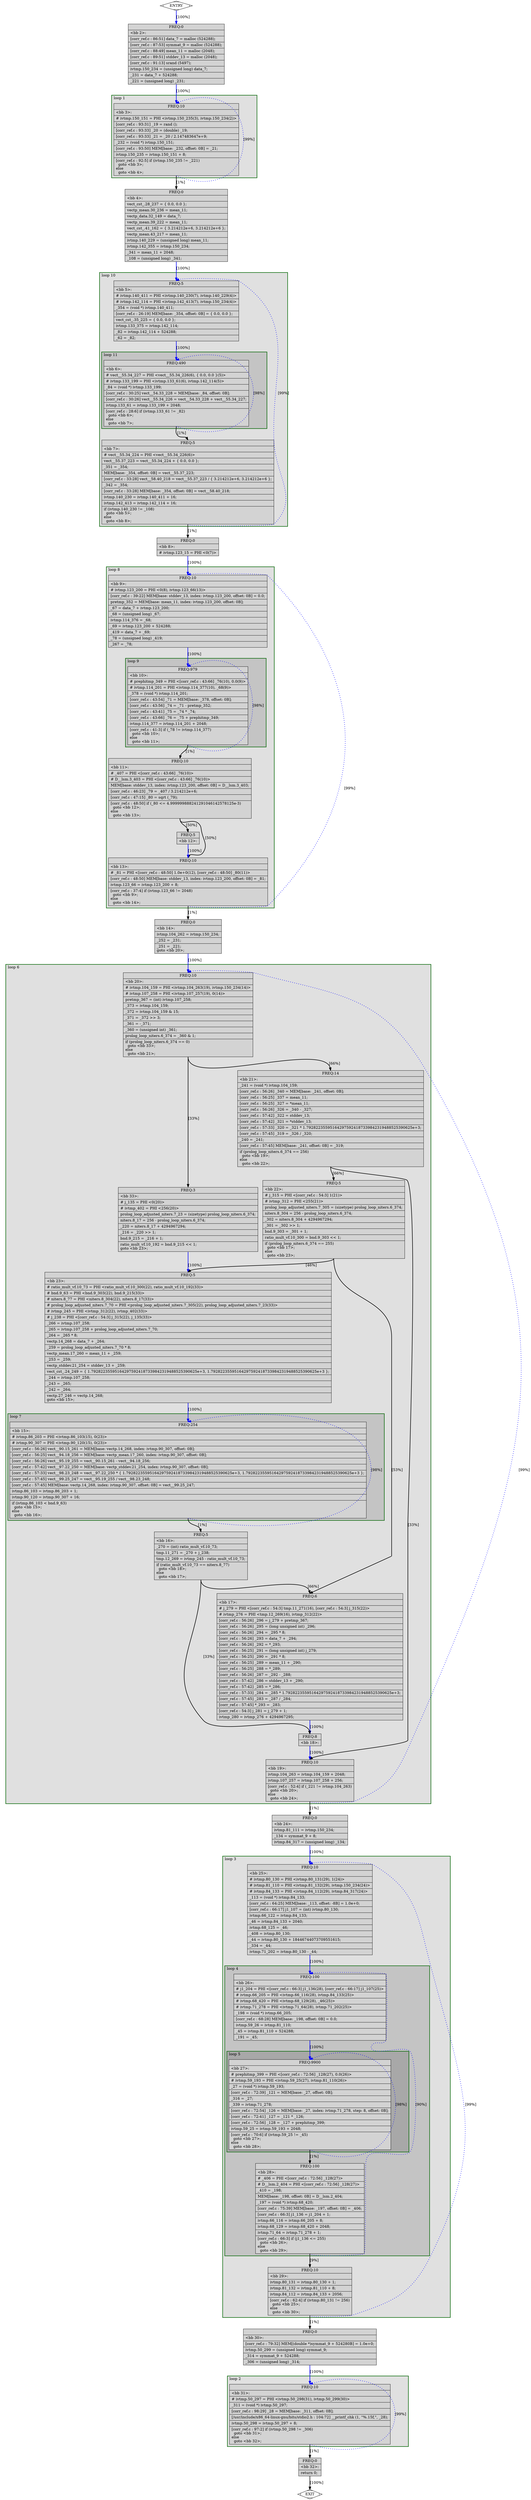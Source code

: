 digraph "./corr_ref.ltrans0.127t.dom2" {
overlap=false;
subgraph "main" {
	color="black";
	label="main";
	subgraph cluster_0_2 {
	style="filled";
	color="darkgreen";
	fillcolor="grey88";
	label="loop 2";
	labeljust=l;
	penwidth=2;
	fn_0_basic_block_31 [shape=record,style=filled,fillcolor=lightgrey,label="{ FREQ:10 |\<bb\ 31\>:\l\
|#\ ivtmp.50_297\ =\ PHI\ \<ivtmp.50_298(31),\ ivtmp.50_299(30)\>\l\
|_311\ =\ (void\ *)\ ivtmp.50_297;\l\
|[corr_ref.c\ :\ 98:29]\ _28\ =\ MEM[base:\ _311,\ offset:\ 0B];\l\
|[/usr/include/x86_64-linux-gnu/bits/stdio2.h\ :\ 104:72]\ __printf_chk\ (1,\ \"%.15f,\",\ _28);\l\
|ivtmp.50_298\ =\ ivtmp.50_297\ +\ 8;\l\
|[corr_ref.c\ :\ 97:2]\ if\ (ivtmp.50_298\ !=\ _306)\l\
\ \ goto\ \<bb\ 31\>;\l\
else\l\
\ \ goto\ \<bb\ 32\>;\l\
}"];

	}
	subgraph cluster_0_3 {
	style="filled";
	color="darkgreen";
	fillcolor="grey88";
	label="loop 3";
	labeljust=l;
	penwidth=2;
	subgraph cluster_0_4 {
	style="filled";
	color="darkgreen";
	fillcolor="grey77";
	label="loop 4";
	labeljust=l;
	penwidth=2;
	subgraph cluster_0_5 {
	style="filled";
	color="darkgreen";
	fillcolor="grey66";
	label="loop 5";
	labeljust=l;
	penwidth=2;
	fn_0_basic_block_27 [shape=record,style=filled,fillcolor=lightgrey,label="{ FREQ:9900 |\<bb\ 27\>:\l\
|#\ prephitmp_399\ =\ PHI\ \<[corr_ref.c\ :\ 72:56]\ _128(27),\ 0.0(26)\>\l\
|#\ ivtmp.59_193\ =\ PHI\ \<ivtmp.59_25(27),\ ivtmp.81_110(26)\>\l\
|_27\ =\ (void\ *)\ ivtmp.59_193;\l\
|[corr_ref.c\ :\ 72:39]\ _121\ =\ MEM[base:\ _27,\ offset:\ 0B];\l\
|_316\ =\ _27;\l\
|_339\ =\ ivtmp.71_278;\l\
|[corr_ref.c\ :\ 72:54]\ _126\ =\ MEM[base:\ _27,\ index:\ ivtmp.71_278,\ step:\ 8,\ offset:\ 0B];\l\
|[corr_ref.c\ :\ 72:41]\ _127\ =\ _121\ *\ _126;\l\
|[corr_ref.c\ :\ 72:56]\ _128\ =\ _127\ +\ prephitmp_399;\l\
|ivtmp.59_25\ =\ ivtmp.59_193\ +\ 2048;\l\
|[corr_ref.c\ :\ 70:6]\ if\ (ivtmp.59_25\ !=\ _45)\l\
\ \ goto\ \<bb\ 27\>;\l\
else\l\
\ \ goto\ \<bb\ 28\>;\l\
}"];

	}
	fn_0_basic_block_26 [shape=record,style=filled,fillcolor=lightgrey,label="{ FREQ:100 |\<bb\ 26\>:\l\
|#\ j1_204\ =\ PHI\ \<[corr_ref.c\ :\ 66:3]\ j1_136(28),\ [corr_ref.c\ :\ 66:17]\ j1_107(25)\>\l\
|#\ ivtmp.66_205\ =\ PHI\ \<ivtmp.66_116(28),\ ivtmp.84_133(25)\>\l\
|#\ ivtmp.68_420\ =\ PHI\ \<ivtmp.68_129(28),\ _46(25)\>\l\
|#\ ivtmp.71_278\ =\ PHI\ \<ivtmp.71_64(28),\ ivtmp.71_202(25)\>\l\
|_198\ =\ (void\ *)\ ivtmp.66_205;\l\
|[corr_ref.c\ :\ 68:28]\ MEM[base:\ _198,\ offset:\ 0B]\ =\ 0.0;\l\
|ivtmp.59_26\ =\ ivtmp.81_110;\l\
|_45\ =\ ivtmp.81_110\ +\ 524288;\l\
|_191\ =\ _45;\l\
}"];

	fn_0_basic_block_28 [shape=record,style=filled,fillcolor=lightgrey,label="{ FREQ:100 |\<bb\ 28\>:\l\
|#\ _406\ =\ PHI\ \<[corr_ref.c\ :\ 72:56]\ _128(27)\>\l\
|#\ D__lsm.2_404\ =\ PHI\ \<[corr_ref.c\ :\ 72:56]\ _128(27)\>\l\
|_410\ =\ _198;\l\
|MEM[base:\ _198,\ offset:\ 0B]\ =\ D__lsm.2_404;\l\
|_197\ =\ (void\ *)\ ivtmp.68_420;\l\
|[corr_ref.c\ :\ 75:39]\ MEM[base:\ _197,\ offset:\ 0B]\ =\ _406;\l\
|[corr_ref.c\ :\ 66:3]\ j1_136\ =\ j1_204\ +\ 1;\l\
|ivtmp.66_116\ =\ ivtmp.66_205\ +\ 8;\l\
|ivtmp.68_129\ =\ ivtmp.68_420\ +\ 2048;\l\
|ivtmp.71_64\ =\ ivtmp.71_278\ +\ 1;\l\
|[corr_ref.c\ :\ 66:3]\ if\ (j1_136\ \<=\ 255)\l\
\ \ goto\ \<bb\ 26\>;\l\
else\l\
\ \ goto\ \<bb\ 29\>;\l\
}"];

	}
	fn_0_basic_block_25 [shape=record,style=filled,fillcolor=lightgrey,label="{ FREQ:10 |\<bb\ 25\>:\l\
|#\ ivtmp.80_130\ =\ PHI\ \<ivtmp.80_131(29),\ 1(24)\>\l\
|#\ ivtmp.81_110\ =\ PHI\ \<ivtmp.81_132(29),\ ivtmp.150_234(24)\>\l\
|#\ ivtmp.84_133\ =\ PHI\ \<ivtmp.84_112(29),\ ivtmp.84_317(24)\>\l\
|_113\ =\ (void\ *)\ ivtmp.84_133;\l\
|[corr_ref.c\ :\ 64:25]\ MEM[base:\ _113,\ offset:\ -8B]\ =\ 1.0e+0;\l\
|[corr_ref.c\ :\ 66:17]\ j1_107\ =\ (int)\ ivtmp.80_130;\l\
|ivtmp.66_122\ =\ ivtmp.84_133;\l\
|_46\ =\ ivtmp.84_133\ +\ 2040;\l\
|ivtmp.68_125\ =\ _46;\l\
|_408\ =\ ivtmp.80_130;\l\
|_44\ =\ ivtmp.80_130\ +\ 18446744073709551615;\l\
|_334\ =\ _44;\l\
|ivtmp.71_202\ =\ ivtmp.80_130\ -\ _44;\l\
}"];

	fn_0_basic_block_29 [shape=record,style=filled,fillcolor=lightgrey,label="{ FREQ:10 |\<bb\ 29\>:\l\
|ivtmp.80_131\ =\ ivtmp.80_130\ +\ 1;\l\
|ivtmp.81_132\ =\ ivtmp.81_110\ +\ 8;\l\
|ivtmp.84_112\ =\ ivtmp.84_133\ +\ 2056;\l\
|[corr_ref.c\ :\ 62:4]\ if\ (ivtmp.80_131\ !=\ 256)\l\
\ \ goto\ \<bb\ 25\>;\l\
else\l\
\ \ goto\ \<bb\ 30\>;\l\
}"];

	}
	subgraph cluster_0_6 {
	style="filled";
	color="darkgreen";
	fillcolor="grey88";
	label="loop 6";
	labeljust=l;
	penwidth=2;
	subgraph cluster_0_7 {
	style="filled";
	color="darkgreen";
	fillcolor="grey77";
	label="loop 7";
	labeljust=l;
	penwidth=2;
	fn_0_basic_block_15 [shape=record,style=filled,fillcolor=lightgrey,label="{ FREQ:254 |\<bb\ 15\>:\l\
|#\ ivtmp.86_203\ =\ PHI\ \<ivtmp.86_103(15),\ 0(23)\>\l\
|#\ ivtmp.90_307\ =\ PHI\ \<ivtmp.90_120(15),\ 0(23)\>\l\
|[corr_ref.c\ :\ 56:26]\ vect__90.15_261\ =\ MEM[base:\ vectp.14_268,\ index:\ ivtmp.90_307,\ offset:\ 0B];\l\
|[corr_ref.c\ :\ 56:25]\ vect__94.18_256\ =\ MEM[base:\ vectp_mean.17_260,\ index:\ ivtmp.90_307,\ offset:\ 0B];\l\
|[corr_ref.c\ :\ 56:26]\ vect__95.19_255\ =\ vect__90.15_261\ -\ vect__94.18_256;\l\
|[corr_ref.c\ :\ 57:42]\ vect__97.22_250\ =\ MEM[base:\ vectp_stddev.21_254,\ index:\ ivtmp.90_307,\ offset:\ 0B];\l\
|[corr_ref.c\ :\ 57:33]\ vect__98.23_248\ =\ vect__97.22_250\ *\ \{\ 1.792822355951642975924187339842319488525390625e+3,\ 1.792822355951642975924187339842319488525390625e+3\ \};\l\
|[corr_ref.c\ :\ 57:45]\ vect__99.25_247\ =\ vect__95.19_255\ /\ vect__98.23_248;\l\
|[corr_ref.c\ :\ 57:45]\ MEM[base:\ vectp.14_268,\ index:\ ivtmp.90_307,\ offset:\ 0B]\ =\ vect__99.25_247;\l\
|ivtmp.86_103\ =\ ivtmp.86_203\ +\ 1;\l\
|ivtmp.90_120\ =\ ivtmp.90_307\ +\ 16;\l\
|if\ (ivtmp.86_103\ \<\ bnd.9_63)\l\
\ \ goto\ \<bb\ 15\>;\l\
else\l\
\ \ goto\ \<bb\ 16\>;\l\
}"];

	}
	fn_0_basic_block_20 [shape=record,style=filled,fillcolor=lightgrey,label="{ FREQ:10 |\<bb\ 20\>:\l\
|#\ ivtmp.104_159\ =\ PHI\ \<ivtmp.104_263(19),\ ivtmp.150_234(14)\>\l\
|#\ ivtmp.107_258\ =\ PHI\ \<ivtmp.107_257(19),\ 0(14)\>\l\
|pretmp_367\ =\ (int)\ ivtmp.107_258;\l\
|_373\ =\ ivtmp.104_159;\l\
|_372\ =\ ivtmp.104_159\ &\ 15;\l\
|_371\ =\ _372\ \>\>\ 3;\l\
|_361\ =\ -_371;\l\
|_360\ =\ (unsigned\ int)\ _361;\l\
|prolog_loop_niters.6_374\ =\ _360\ &\ 1;\l\
|if\ (prolog_loop_niters.6_374\ ==\ 0)\l\
\ \ goto\ \<bb\ 33\>;\l\
else\l\
\ \ goto\ \<bb\ 21\>;\l\
}"];

	fn_0_basic_block_21 [shape=record,style=filled,fillcolor=lightgrey,label="{ FREQ:14 |\<bb\ 21\>:\l\
|_241\ =\ (void\ *)\ ivtmp.104_159;\l\
|[corr_ref.c\ :\ 56:26]\ _340\ =\ MEM[base:\ _241,\ offset:\ 0B];\l\
|[corr_ref.c\ :\ 56:25]\ _337\ =\ mean_11;\l\
|[corr_ref.c\ :\ 56:25]\ _327\ =\ *mean_11;\l\
|[corr_ref.c\ :\ 56:26]\ _326\ =\ _340\ -\ _327;\l\
|[corr_ref.c\ :\ 57:42]\ _322\ =\ stddev_13;\l\
|[corr_ref.c\ :\ 57:42]\ _321\ =\ *stddev_13;\l\
|[corr_ref.c\ :\ 57:33]\ _320\ =\ _321\ *\ 1.792822355951642975924187339842319488525390625e+3;\l\
|[corr_ref.c\ :\ 57:45]\ _319\ =\ _326\ /\ _320;\l\
|_240\ =\ _241;\l\
|[corr_ref.c\ :\ 57:45]\ MEM[base:\ _241,\ offset:\ 0B]\ =\ _319;\l\
|if\ (prolog_loop_niters.6_374\ ==\ 256)\l\
\ \ goto\ \<bb\ 19\>;\l\
else\l\
\ \ goto\ \<bb\ 22\>;\l\
}"];

	fn_0_basic_block_33 [shape=record,style=filled,fillcolor=lightgrey,label="{ FREQ:3 |\<bb\ 33\>:\l\
|#\ j_135\ =\ PHI\ \<0(20)\>\l\
|#\ ivtmp_402\ =\ PHI\ \<256(20)\>\l\
|prolog_loop_adjusted_niters.7_23\ =\ (sizetype)\ prolog_loop_niters.6_374;\l\
|niters.8_17\ =\ 256\ -\ prolog_loop_niters.6_374;\l\
|_220\ =\ niters.8_17\ +\ 4294967294;\l\
|_216\ =\ _220\ \>\>\ 1;\l\
|bnd.9_215\ =\ _216\ +\ 1;\l\
|ratio_mult_vf.10_192\ =\ bnd.9_215\ \<\<\ 1;\l\
goto\ \<bb\ 23\>;\l\
}"];

	fn_0_basic_block_22 [shape=record,style=filled,fillcolor=lightgrey,label="{ FREQ:5 |\<bb\ 22\>:\l\
|#\ j_315\ =\ PHI\ \<[corr_ref.c\ :\ 54:3]\ 1(21)\>\l\
|#\ ivtmp_312\ =\ PHI\ \<255(21)\>\l\
|prolog_loop_adjusted_niters.7_305\ =\ (sizetype)\ prolog_loop_niters.6_374;\l\
|niters.8_304\ =\ 256\ -\ prolog_loop_niters.6_374;\l\
|_302\ =\ niters.8_304\ +\ 4294967294;\l\
|_301\ =\ _302\ \>\>\ 1;\l\
|bnd.9_303\ =\ _301\ +\ 1;\l\
|ratio_mult_vf.10_300\ =\ bnd.9_303\ \<\<\ 1;\l\
|if\ (prolog_loop_niters.6_374\ ==\ 255)\l\
\ \ goto\ \<bb\ 17\>;\l\
else\l\
\ \ goto\ \<bb\ 23\>;\l\
}"];

	fn_0_basic_block_19 [shape=record,style=filled,fillcolor=lightgrey,label="{ FREQ:10 |\<bb\ 19\>:\l\
|ivtmp.104_263\ =\ ivtmp.104_159\ +\ 2048;\l\
|ivtmp.107_257\ =\ ivtmp.107_258\ +\ 256;\l\
|[corr_ref.c\ :\ 52:4]\ if\ (_221\ !=\ ivtmp.104_263)\l\
\ \ goto\ \<bb\ 20\>;\l\
else\l\
\ \ goto\ \<bb\ 24\>;\l\
}"];

	fn_0_basic_block_23 [shape=record,style=filled,fillcolor=lightgrey,label="{ FREQ:5 |\<bb\ 23\>:\l\
|#\ ratio_mult_vf.10_73\ =\ PHI\ \<ratio_mult_vf.10_300(22),\ ratio_mult_vf.10_192(33)\>\l\
|#\ bnd.9_63\ =\ PHI\ \<bnd.9_303(22),\ bnd.9_215(33)\>\l\
|#\ niters.8_77\ =\ PHI\ \<niters.8_304(22),\ niters.8_17(33)\>\l\
|#\ prolog_loop_adjusted_niters.7_70\ =\ PHI\ \<prolog_loop_adjusted_niters.7_305(22),\ prolog_loop_adjusted_niters.7_23(33)\>\l\
|#\ ivtmp_245\ =\ PHI\ \<ivtmp_312(22),\ ivtmp_402(33)\>\l\
|#\ j_238\ =\ PHI\ \<[corr_ref.c\ :\ 54:3]\ j_315(22),\ j_135(33)\>\l\
|_266\ =\ ivtmp.107_258;\l\
|_265\ =\ ivtmp.107_258\ +\ prolog_loop_adjusted_niters.7_70;\l\
|_264\ =\ _265\ *\ 8;\l\
|vectp.14_268\ =\ data_7\ +\ _264;\l\
|_259\ =\ prolog_loop_adjusted_niters.7_70\ *\ 8;\l\
|vectp_mean.17_260\ =\ mean_11\ +\ _259;\l\
|_253\ =\ _259;\l\
|vectp_stddev.21_254\ =\ stddev_13\ +\ _259;\l\
|vect_cst_.24_249\ =\ \{\ 1.792822355951642975924187339842319488525390625e+3,\ 1.792822355951642975924187339842319488525390625e+3\ \};\l\
|_244\ =\ ivtmp.107_258;\l\
|_243\ =\ _265;\l\
|_242\ =\ _264;\l\
|vectp.27_246\ =\ vectp.14_268;\l\
goto\ \<bb\ 15\>;\l\
}"];

	fn_0_basic_block_17 [shape=record,style=filled,fillcolor=lightgrey,label="{ FREQ:6 |\<bb\ 17\>:\l\
|#\ j_279\ =\ PHI\ \<[corr_ref.c\ :\ 54:3]\ tmp.11_271(16),\ [corr_ref.c\ :\ 54:3]\ j_315(22)\>\l\
|#\ ivtmp_276\ =\ PHI\ \<tmp.12_269(16),\ ivtmp_312(22)\>\l\
|[corr_ref.c\ :\ 56:26]\ _296\ =\ j_279\ +\ pretmp_367;\l\
|[corr_ref.c\ :\ 56:26]\ _295\ =\ (long\ unsigned\ int)\ _296;\l\
|[corr_ref.c\ :\ 56:26]\ _294\ =\ _295\ *\ 8;\l\
|[corr_ref.c\ :\ 56:26]\ _293\ =\ data_7\ +\ _294;\l\
|[corr_ref.c\ :\ 56:26]\ _292\ =\ *_293;\l\
|[corr_ref.c\ :\ 56:25]\ _291\ =\ (long\ unsigned\ int)\ j_279;\l\
|[corr_ref.c\ :\ 56:25]\ _290\ =\ _291\ *\ 8;\l\
|[corr_ref.c\ :\ 56:25]\ _289\ =\ mean_11\ +\ _290;\l\
|[corr_ref.c\ :\ 56:25]\ _288\ =\ *_289;\l\
|[corr_ref.c\ :\ 56:26]\ _287\ =\ _292\ -\ _288;\l\
|[corr_ref.c\ :\ 57:42]\ _286\ =\ stddev_13\ +\ _290;\l\
|[corr_ref.c\ :\ 57:42]\ _285\ =\ *_286;\l\
|[corr_ref.c\ :\ 57:33]\ _284\ =\ _285\ *\ 1.792822355951642975924187339842319488525390625e+3;\l\
|[corr_ref.c\ :\ 57:45]\ _283\ =\ _287\ /\ _284;\l\
|[corr_ref.c\ :\ 57:45]\ *_293\ =\ _283;\l\
|[corr_ref.c\ :\ 54:3]\ j_281\ =\ j_279\ +\ 1;\l\
|ivtmp_280\ =\ ivtmp_276\ +\ 4294967295;\l\
}"];

	fn_0_basic_block_18 [shape=record,style=filled,fillcolor=lightgrey,label="{ FREQ:8 |\<bb\ 18\>:\l\
}"];

	fn_0_basic_block_16 [shape=record,style=filled,fillcolor=lightgrey,label="{ FREQ:5 |\<bb\ 16\>:\l\
|_270\ =\ (int)\ ratio_mult_vf.10_73;\l\
|tmp.11_271\ =\ _270\ +\ j_238;\l\
|tmp.12_269\ =\ ivtmp_245\ -\ ratio_mult_vf.10_73;\l\
|if\ (ratio_mult_vf.10_73\ ==\ niters.8_77)\l\
\ \ goto\ \<bb\ 18\>;\l\
else\l\
\ \ goto\ \<bb\ 17\>;\l\
}"];

	}
	subgraph cluster_0_8 {
	style="filled";
	color="darkgreen";
	fillcolor="grey88";
	label="loop 8";
	labeljust=l;
	penwidth=2;
	subgraph cluster_0_9 {
	style="filled";
	color="darkgreen";
	fillcolor="grey77";
	label="loop 9";
	labeljust=l;
	penwidth=2;
	fn_0_basic_block_10 [shape=record,style=filled,fillcolor=lightgrey,label="{ FREQ:979 |\<bb\ 10\>:\l\
|#\ prephitmp_349\ =\ PHI\ \<[corr_ref.c\ :\ 43:66]\ _76(10),\ 0.0(9)\>\l\
|#\ ivtmp.114_201\ =\ PHI\ \<ivtmp.114_377(10),\ _68(9)\>\l\
|_378\ =\ (void\ *)\ ivtmp.114_201;\l\
|[corr_ref.c\ :\ 43:54]\ _71\ =\ MEM[base:\ _378,\ offset:\ 0B];\l\
|[corr_ref.c\ :\ 43:56]\ _74\ =\ _71\ -\ pretmp_352;\l\
|[corr_ref.c\ :\ 43:41]\ _75\ =\ _74\ *\ _74;\l\
|[corr_ref.c\ :\ 43:66]\ _76\ =\ _75\ +\ prephitmp_349;\l\
|ivtmp.114_377\ =\ ivtmp.114_201\ +\ 2048;\l\
|[corr_ref.c\ :\ 41:3]\ if\ (_78\ !=\ ivtmp.114_377)\l\
\ \ goto\ \<bb\ 10\>;\l\
else\l\
\ \ goto\ \<bb\ 11\>;\l\
}"];

	}
	fn_0_basic_block_9 [shape=record,style=filled,fillcolor=lightgrey,label="{ FREQ:10 |\<bb\ 9\>:\l\
|#\ ivtmp.123_200\ =\ PHI\ \<0(8),\ ivtmp.123_66(13)\>\l\
|[corr_ref.c\ :\ 39:22]\ MEM[base:\ stddev_13,\ index:\ ivtmp.123_200,\ offset:\ 0B]\ =\ 0.0;\l\
|pretmp_352\ =\ MEM[base:\ mean_11,\ index:\ ivtmp.123_200,\ offset:\ 0B];\l\
|_67\ =\ data_7\ +\ ivtmp.123_200;\l\
|_68\ =\ (unsigned\ long)\ _67;\l\
|ivtmp.114_376\ =\ _68;\l\
|_69\ =\ ivtmp.123_200\ +\ 524288;\l\
|_419\ =\ data_7\ +\ _69;\l\
|_78\ =\ (unsigned\ long)\ _419;\l\
|_267\ =\ _78;\l\
}"];

	fn_0_basic_block_11 [shape=record,style=filled,fillcolor=lightgrey,label="{ FREQ:10 |\<bb\ 11\>:\l\
|#\ _407\ =\ PHI\ \<[corr_ref.c\ :\ 43:66]\ _76(10)\>\l\
|#\ D__lsm.3_403\ =\ PHI\ \<[corr_ref.c\ :\ 43:66]\ _76(10)\>\l\
|MEM[base:\ stddev_13,\ index:\ ivtmp.123_200,\ offset:\ 0B]\ =\ D__lsm.3_403;\l\
|[corr_ref.c\ :\ 46:23]\ _79\ =\ _407\ /\ 3.214212e+6;\l\
|[corr_ref.c\ :\ 47:15]\ _80\ =\ sqrt\ (_79);\l\
|[corr_ref.c\ :\ 48:50]\ if\ (_80\ \<=\ 4.999999888241291046142578125e-3)\l\
\ \ goto\ \<bb\ 12\>;\l\
else\l\
\ \ goto\ \<bb\ 13\>;\l\
}"];

	fn_0_basic_block_12 [shape=record,style=filled,fillcolor=lightgrey,label="{ FREQ:5 |\<bb\ 12\>:\l\
}"];

	fn_0_basic_block_13 [shape=record,style=filled,fillcolor=lightgrey,label="{ FREQ:10 |\<bb\ 13\>:\l\
|#\ _81\ =\ PHI\ \<[corr_ref.c\ :\ 48:50]\ 1.0e+0(12),\ [corr_ref.c\ :\ 48:50]\ _80(11)\>\l\
|[corr_ref.c\ :\ 48:50]\ MEM[base:\ stddev_13,\ index:\ ivtmp.123_200,\ offset:\ 0B]\ =\ _81;\l\
|ivtmp.123_66\ =\ ivtmp.123_200\ +\ 8;\l\
|[corr_ref.c\ :\ 37:4]\ if\ (ivtmp.123_66\ !=\ 2048)\l\
\ \ goto\ \<bb\ 9\>;\l\
else\l\
\ \ goto\ \<bb\ 14\>;\l\
}"];

	}
	subgraph cluster_0_10 {
	style="filled";
	color="darkgreen";
	fillcolor="grey88";
	label="loop 10";
	labeljust=l;
	penwidth=2;
	subgraph cluster_0_11 {
	style="filled";
	color="darkgreen";
	fillcolor="grey77";
	label="loop 11";
	labeljust=l;
	penwidth=2;
	fn_0_basic_block_6 [shape=record,style=filled,fillcolor=lightgrey,label="{ FREQ:490 |\<bb\ 6\>:\l\
|#\ vect__55.34_227\ =\ PHI\ \<vect__55.34_226(6),\ \{\ 0.0,\ 0.0\ \}(5)\>\l\
|#\ ivtmp.133_199\ =\ PHI\ \<ivtmp.133_61(6),\ ivtmp.142_114(5)\>\l\
|_84\ =\ (void\ *)\ ivtmp.133_199;\l\
|[corr_ref.c\ :\ 30:25]\ vect__54.33_228\ =\ MEM[base:\ _84,\ offset:\ 0B];\l\
|[corr_ref.c\ :\ 30:26]\ vect__55.34_226\ =\ vect__54.33_228\ +\ vect__55.34_227;\l\
|ivtmp.133_61\ =\ ivtmp.133_199\ +\ 2048;\l\
|[corr_ref.c\ :\ 28:6]\ if\ (ivtmp.133_61\ !=\ _82)\l\
\ \ goto\ \<bb\ 6\>;\l\
else\l\
\ \ goto\ \<bb\ 7\>;\l\
}"];

	}
	fn_0_basic_block_5 [shape=record,style=filled,fillcolor=lightgrey,label="{ FREQ:5 |\<bb\ 5\>:\l\
|#\ ivtmp.140_411\ =\ PHI\ \<ivtmp.140_230(7),\ ivtmp.140_229(4)\>\l\
|#\ ivtmp.142_114\ =\ PHI\ \<ivtmp.142_413(7),\ ivtmp.150_234(4)\>\l\
|_354\ =\ (void\ *)\ ivtmp.140_411;\l\
|[corr_ref.c\ :\ 26:19]\ MEM[base:\ _354,\ offset:\ 0B]\ =\ \{\ 0.0,\ 0.0\ \};\l\
|vect_cst_.35_225\ =\ \{\ 0.0,\ 0.0\ \};\l\
|ivtmp.133_375\ =\ ivtmp.142_114;\l\
|_82\ =\ ivtmp.142_114\ +\ 524288;\l\
|_62\ =\ _82;\l\
}"];

	fn_0_basic_block_7 [shape=record,style=filled,fillcolor=lightgrey,label="{ FREQ:5 |\<bb\ 7\>:\l\
|#\ vect__55.34_224\ =\ PHI\ \<vect__55.34_226(6)\>\l\
|vect__55.37_223\ =\ vect__55.34_224\ +\ \{\ 0.0,\ 0.0\ \};\l\
|_351\ =\ _354;\l\
|MEM[base:\ _354,\ offset:\ 0B]\ =\ vect__55.37_223;\l\
|[corr_ref.c\ :\ 33:28]\ vect__58.40_218\ =\ vect__55.37_223\ /\ \{\ 3.214212e+6,\ 3.214212e+6\ \};\l\
|_342\ =\ _354;\l\
|[corr_ref.c\ :\ 33:28]\ MEM[base:\ _354,\ offset:\ 0B]\ =\ vect__58.40_218;\l\
|ivtmp.140_230\ =\ ivtmp.140_411\ +\ 16;\l\
|ivtmp.142_413\ =\ ivtmp.142_114\ +\ 16;\l\
|if\ (ivtmp.140_230\ !=\ _108)\l\
\ \ goto\ \<bb\ 5\>;\l\
else\l\
\ \ goto\ \<bb\ 8\>;\l\
}"];

	}
	subgraph cluster_0_1 {
	style="filled";
	color="darkgreen";
	fillcolor="grey88";
	label="loop 1";
	labeljust=l;
	penwidth=2;
	fn_0_basic_block_3 [shape=record,style=filled,fillcolor=lightgrey,label="{ FREQ:10 |\<bb\ 3\>:\l\
|#\ ivtmp.150_151\ =\ PHI\ \<ivtmp.150_235(3),\ ivtmp.150_234(2)\>\l\
|[corr_ref.c\ :\ 93:31]\ _19\ =\ rand\ ();\l\
|[corr_ref.c\ :\ 93:33]\ _20\ =\ (double)\ _19;\l\
|[corr_ref.c\ :\ 93:33]\ _21\ =\ _20\ /\ 2.147483647e+9;\l\
|_232\ =\ (void\ *)\ ivtmp.150_151;\l\
|[corr_ref.c\ :\ 93:50]\ MEM[base:\ _232,\ offset:\ 0B]\ =\ _21;\l\
|ivtmp.150_235\ =\ ivtmp.150_151\ +\ 8;\l\
|[corr_ref.c\ :\ 92:5]\ if\ (ivtmp.150_235\ !=\ _221)\l\
\ \ goto\ \<bb\ 3\>;\l\
else\l\
\ \ goto\ \<bb\ 4\>;\l\
}"];

	}
	fn_0_basic_block_0 [shape=Mdiamond,style=filled,fillcolor=white,label="ENTRY"];

	fn_0_basic_block_1 [shape=Mdiamond,style=filled,fillcolor=white,label="EXIT"];

	fn_0_basic_block_2 [shape=record,style=filled,fillcolor=lightgrey,label="{ FREQ:0 |\<bb\ 2\>:\l\
|[corr_ref.c\ :\ 86:51]\ data_7\ =\ malloc\ (524288);\l\
|[corr_ref.c\ :\ 87:53]\ symmat_9\ =\ malloc\ (524288);\l\
|[corr_ref.c\ :\ 88:49]\ mean_11\ =\ malloc\ (2048);\l\
|[corr_ref.c\ :\ 89:51]\ stddev_13\ =\ malloc\ (2048);\l\
|[corr_ref.c\ :\ 91:13]\ srand\ (5497);\l\
|ivtmp.150_234\ =\ (unsigned\ long)\ data_7;\l\
|_231\ =\ data_7\ +\ 524288;\l\
|_221\ =\ (unsigned\ long)\ _231;\l\
}"];

	fn_0_basic_block_4 [shape=record,style=filled,fillcolor=lightgrey,label="{ FREQ:0 |\<bb\ 4\>:\l\
|vect_cst_.28_237\ =\ \{\ 0.0,\ 0.0\ \};\l\
|vectp_mean.30_236\ =\ mean_11;\l\
|vectp_data.32_149\ =\ data_7;\l\
|vectp_mean.39_222\ =\ mean_11;\l\
|vect_cst_.41_162\ =\ \{\ 3.214212e+6,\ 3.214212e+6\ \};\l\
|vectp_mean.43_217\ =\ mean_11;\l\
|ivtmp.140_229\ =\ (unsigned\ long)\ mean_11;\l\
|ivtmp.142_355\ =\ ivtmp.150_234;\l\
|_341\ =\ mean_11\ +\ 2048;\l\
|_108\ =\ (unsigned\ long)\ _341;\l\
}"];

	fn_0_basic_block_8 [shape=record,style=filled,fillcolor=lightgrey,label="{ FREQ:0 |\<bb\ 8\>:\l\
|#\ ivtmp.123_15\ =\ PHI\ \<0(7)\>\l\
}"];

	fn_0_basic_block_14 [shape=record,style=filled,fillcolor=lightgrey,label="{ FREQ:0 |\<bb\ 14\>:\l\
|ivtmp.104_262\ =\ ivtmp.150_234;\l\
|_252\ =\ _231;\l\
|_251\ =\ _221;\l\
goto\ \<bb\ 20\>;\l\
}"];

	fn_0_basic_block_24 [shape=record,style=filled,fillcolor=lightgrey,label="{ FREQ:0 |\<bb\ 24\>:\l\
|ivtmp.81_111\ =\ ivtmp.150_234;\l\
|_134\ =\ symmat_9\ +\ 8;\l\
|ivtmp.84_317\ =\ (unsigned\ long)\ _134;\l\
}"];

	fn_0_basic_block_30 [shape=record,style=filled,fillcolor=lightgrey,label="{ FREQ:0 |\<bb\ 30\>:\l\
|[corr_ref.c\ :\ 79:32]\ MEM[(double\ *)symmat_9\ +\ 524280B]\ =\ 1.0e+0;\l\
|ivtmp.50_299\ =\ (unsigned\ long)\ symmat_9;\l\
|_314\ =\ symmat_9\ +\ 524288;\l\
|_306\ =\ (unsigned\ long)\ _314;\l\
}"];

	fn_0_basic_block_32 [shape=record,style=filled,fillcolor=lightgrey,label="{ FREQ:0 |\<bb\ 32\>:\l\
|return\ 0;\l\
}"];

	fn_0_basic_block_0:s -> fn_0_basic_block_2:n [style="solid,bold",color=blue,weight=100,constraint=true, label="[100%]"];
	fn_0_basic_block_2:s -> fn_0_basic_block_3:n [style="solid,bold",color=blue,weight=100,constraint=true, label="[100%]"];
	fn_0_basic_block_3:s -> fn_0_basic_block_3:n [style="dotted,bold",color=blue,weight=10,constraint=false, label="[99%]"];
	fn_0_basic_block_3:s -> fn_0_basic_block_4:n [style="solid,bold",color=black,weight=10,constraint=true, label="[1%]"];
	fn_0_basic_block_4:s -> fn_0_basic_block_5:n [style="solid,bold",color=blue,weight=100,constraint=true, label="[100%]"];
	fn_0_basic_block_5:s -> fn_0_basic_block_6:n [style="solid,bold",color=blue,weight=100,constraint=true, label="[100%]"];
	fn_0_basic_block_6:s -> fn_0_basic_block_6:n [style="dotted,bold",color=blue,weight=10,constraint=false, label="[98%]"];
	fn_0_basic_block_6:s -> fn_0_basic_block_7:n [style="solid,bold",color=black,weight=10,constraint=true, label="[1%]"];
	fn_0_basic_block_7:s -> fn_0_basic_block_5:n [style="dotted,bold",color=blue,weight=10,constraint=false, label="[99%]"];
	fn_0_basic_block_7:s -> fn_0_basic_block_8:n [style="solid,bold",color=black,weight=10,constraint=true, label="[1%]"];
	fn_0_basic_block_8:s -> fn_0_basic_block_9:n [style="solid,bold",color=blue,weight=100,constraint=true, label="[100%]"];
	fn_0_basic_block_9:s -> fn_0_basic_block_10:n [style="solid,bold",color=blue,weight=100,constraint=true, label="[100%]"];
	fn_0_basic_block_10:s -> fn_0_basic_block_10:n [style="dotted,bold",color=blue,weight=10,constraint=false, label="[98%]"];
	fn_0_basic_block_10:s -> fn_0_basic_block_11:n [style="solid,bold",color=black,weight=10,constraint=true, label="[1%]"];
	fn_0_basic_block_11:s -> fn_0_basic_block_12:n [style="solid,bold",color=black,weight=10,constraint=true, label="[50%]"];
	fn_0_basic_block_11:s -> fn_0_basic_block_13:n [style="solid,bold",color=black,weight=10,constraint=true, label="[50%]"];
	fn_0_basic_block_12:s -> fn_0_basic_block_13:n [style="solid,bold",color=blue,weight=100,constraint=true, label="[100%]"];
	fn_0_basic_block_13:s -> fn_0_basic_block_9:n [style="dotted,bold",color=blue,weight=10,constraint=false, label="[99%]"];
	fn_0_basic_block_13:s -> fn_0_basic_block_14:n [style="solid,bold",color=black,weight=10,constraint=true, label="[1%]"];
	fn_0_basic_block_14:s -> fn_0_basic_block_20:n [style="solid,bold",color=blue,weight=100,constraint=true, label="[100%]"];
	fn_0_basic_block_15:s -> fn_0_basic_block_15:n [style="dotted,bold",color=blue,weight=10,constraint=false, label="[98%]"];
	fn_0_basic_block_15:s -> fn_0_basic_block_16:n [style="solid,bold",color=black,weight=10,constraint=true, label="[1%]"];
	fn_0_basic_block_16:s -> fn_0_basic_block_17:n [style="solid,bold",color=black,weight=10,constraint=true, label="[66%]"];
	fn_0_basic_block_16:s -> fn_0_basic_block_18:n [style="solid,bold",color=black,weight=10,constraint=true, label="[33%]"];
	fn_0_basic_block_17:s -> fn_0_basic_block_18:n [style="solid,bold",color=blue,weight=100,constraint=true, label="[100%]"];
	fn_0_basic_block_18:s -> fn_0_basic_block_19:n [style="solid,bold",color=blue,weight=100,constraint=true, label="[100%]"];
	fn_0_basic_block_19:s -> fn_0_basic_block_20:n [style="dotted,bold",color=blue,weight=10,constraint=false, label="[99%]"];
	fn_0_basic_block_19:s -> fn_0_basic_block_24:n [style="solid,bold",color=black,weight=10,constraint=true, label="[1%]"];
	fn_0_basic_block_20:s -> fn_0_basic_block_21:n [style="solid,bold",color=black,weight=10,constraint=true, label="[66%]"];
	fn_0_basic_block_20:s -> fn_0_basic_block_33:n [style="solid,bold",color=black,weight=10,constraint=true, label="[33%]"];
	fn_0_basic_block_21:s -> fn_0_basic_block_22:n [style="solid,bold",color=black,weight=10,constraint=true, label="[66%]"];
	fn_0_basic_block_21:s -> fn_0_basic_block_19:n [style="solid,bold",color=black,weight=10,constraint=true, label="[33%]"];
	fn_0_basic_block_22:s -> fn_0_basic_block_23:n [style="solid,bold",color=black,weight=10,constraint=true, label="[46%]"];
	fn_0_basic_block_22:s -> fn_0_basic_block_17:n [style="solid,bold",color=black,weight=10,constraint=true, label="[53%]"];
	fn_0_basic_block_23:s -> fn_0_basic_block_15:n [style="solid,bold",color=blue,weight=100,constraint=true, label="[100%]"];
	fn_0_basic_block_24:s -> fn_0_basic_block_25:n [style="solid,bold",color=blue,weight=100,constraint=true, label="[100%]"];
	fn_0_basic_block_25:s -> fn_0_basic_block_26:n [style="solid,bold",color=blue,weight=100,constraint=true, label="[100%]"];
	fn_0_basic_block_26:s -> fn_0_basic_block_27:n [style="solid,bold",color=blue,weight=100,constraint=true, label="[100%]"];
	fn_0_basic_block_27:s -> fn_0_basic_block_27:n [style="dotted,bold",color=blue,weight=10,constraint=false, label="[98%]"];
	fn_0_basic_block_27:s -> fn_0_basic_block_28:n [style="solid,bold",color=black,weight=10,constraint=true, label="[1%]"];
	fn_0_basic_block_28:s -> fn_0_basic_block_26:n [style="dotted,bold",color=blue,weight=10,constraint=false, label="[90%]"];
	fn_0_basic_block_28:s -> fn_0_basic_block_29:n [style="solid,bold",color=black,weight=10,constraint=true, label="[9%]"];
	fn_0_basic_block_29:s -> fn_0_basic_block_25:n [style="dotted,bold",color=blue,weight=10,constraint=false, label="[99%]"];
	fn_0_basic_block_29:s -> fn_0_basic_block_30:n [style="solid,bold",color=black,weight=10,constraint=true, label="[1%]"];
	fn_0_basic_block_30:s -> fn_0_basic_block_31:n [style="solid,bold",color=blue,weight=100,constraint=true, label="[100%]"];
	fn_0_basic_block_31:s -> fn_0_basic_block_31:n [style="dotted,bold",color=blue,weight=10,constraint=false, label="[99%]"];
	fn_0_basic_block_31:s -> fn_0_basic_block_32:n [style="solid,bold",color=black,weight=10,constraint=true, label="[1%]"];
	fn_0_basic_block_32:s -> fn_0_basic_block_1:n [style="solid,bold",color=black,weight=10,constraint=true, label="[100%]"];
	fn_0_basic_block_33:s -> fn_0_basic_block_23:n [style="solid,bold",color=blue,weight=100,constraint=true, label="[100%]"];
	fn_0_basic_block_0:s -> fn_0_basic_block_1:n [style="invis",constraint=true];
}
}
